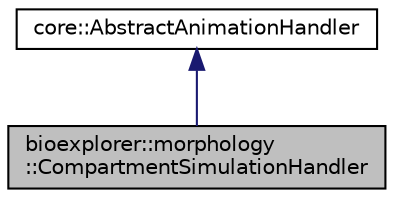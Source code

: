 digraph "bioexplorer::morphology::CompartmentSimulationHandler"
{
 // LATEX_PDF_SIZE
  edge [fontname="Helvetica",fontsize="10",labelfontname="Helvetica",labelfontsize="10"];
  node [fontname="Helvetica",fontsize="10",shape=record];
  Node1 [label="bioexplorer::morphology\l::CompartmentSimulationHandler",height=0.2,width=0.4,color="black", fillcolor="grey75", style="filled", fontcolor="black",tooltip="The CompartmentSimulationHandler handles the reading of simulation information from the database at a..."];
  Node2 -> Node1 [dir="back",color="midnightblue",fontsize="10",style="solid",fontname="Helvetica"];
  Node2 [label="core::AbstractAnimationHandler",height=0.2,width=0.4,color="black", fillcolor="white", style="filled",URL="$d2/db8/classcore_1_1AbstractAnimationHandler.html",tooltip="The AbstractAnimationHandler class handles simulation frames for the current circuit."];
}
